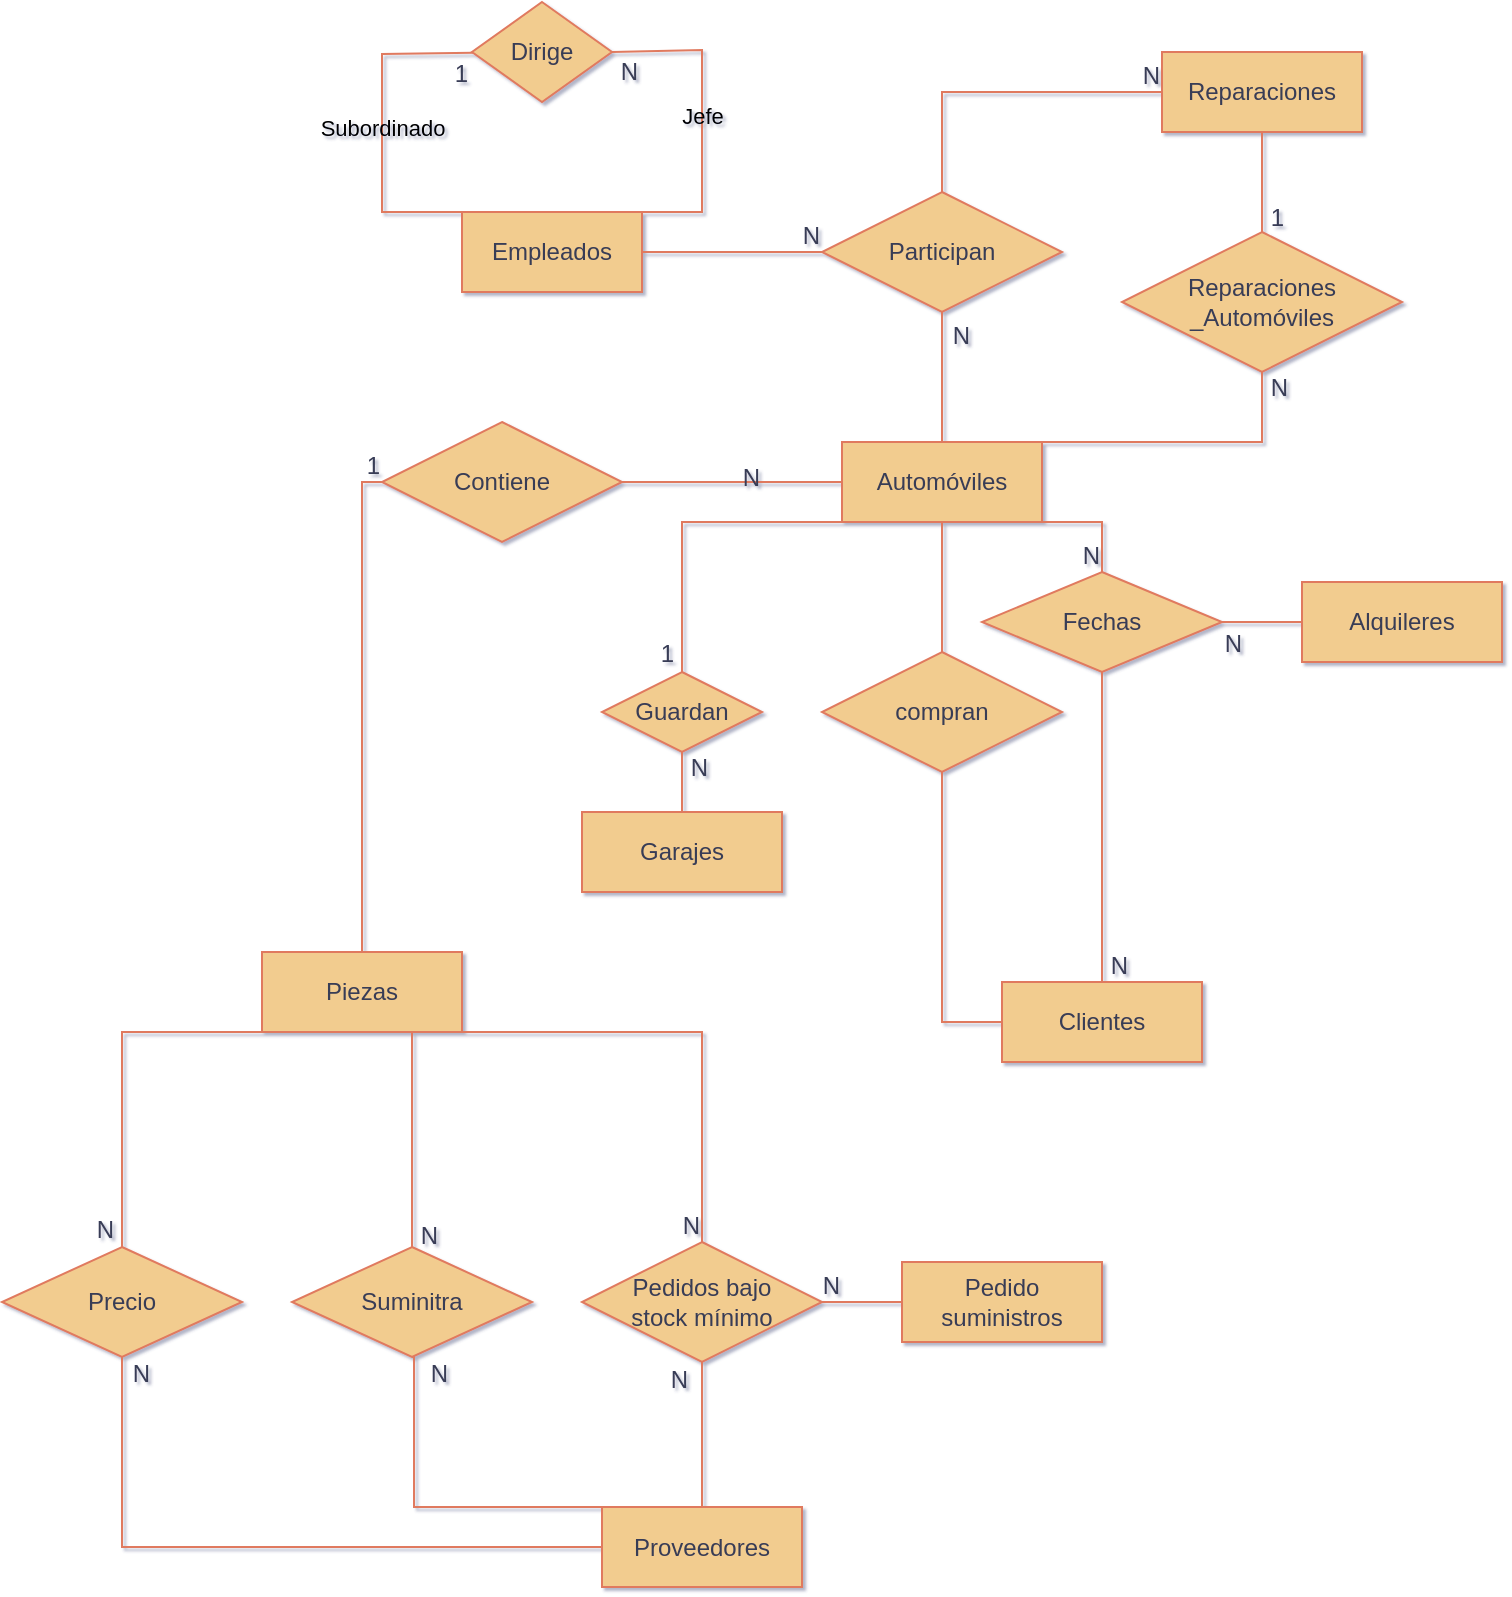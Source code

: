 <mxfile version="24.8.6">
  <diagram name="Página-1" id="gJw8Lhun-Aa-bNbXO7BL">
    <mxGraphModel dx="1164" dy="1044" grid="1" gridSize="10" guides="1" tooltips="1" connect="1" arrows="1" fold="1" page="1" pageScale="1" pageWidth="827" pageHeight="1169" background="none" math="0" shadow="1">
      <root>
        <mxCell id="0" />
        <mxCell id="1" parent="0" />
        <mxCell id="eUfo0shMedG3Ke2v0n19-7" value="Clientes" style="whiteSpace=wrap;html=1;align=center;labelBackgroundColor=none;fillColor=#F2CC8F;strokeColor=#E07A5F;fontColor=#393C56;rounded=0;" parent="1" vertex="1">
          <mxGeometry x="520" y="690" width="100" height="40" as="geometry" />
        </mxCell>
        <mxCell id="eUfo0shMedG3Ke2v0n19-8" value="Alquileres" style="whiteSpace=wrap;html=1;align=center;labelBackgroundColor=none;fillColor=#F2CC8F;strokeColor=#E07A5F;fontColor=#393C56;rounded=0;" parent="1" vertex="1">
          <mxGeometry x="670" y="490" width="100" height="40" as="geometry" />
        </mxCell>
        <mxCell id="eUfo0shMedG3Ke2v0n19-9" value="Piezas" style="whiteSpace=wrap;html=1;align=center;labelBackgroundColor=none;fillColor=#F2CC8F;strokeColor=#E07A5F;fontColor=#393C56;rounded=0;" parent="1" vertex="1">
          <mxGeometry x="150" y="675" width="100" height="40" as="geometry" />
        </mxCell>
        <mxCell id="eUfo0shMedG3Ke2v0n19-10" value="Reparaciones" style="whiteSpace=wrap;html=1;align=center;labelBackgroundColor=none;fillColor=#F2CC8F;strokeColor=#E07A5F;fontColor=#393C56;rounded=0;" parent="1" vertex="1">
          <mxGeometry x="600" y="225" width="100" height="40" as="geometry" />
        </mxCell>
        <mxCell id="eUfo0shMedG3Ke2v0n19-11" value="Automóviles" style="whiteSpace=wrap;html=1;align=center;labelBackgroundColor=none;fillColor=#F2CC8F;strokeColor=#E07A5F;fontColor=#393C56;rounded=0;" parent="1" vertex="1">
          <mxGeometry x="440" y="420" width="100" height="40" as="geometry" />
        </mxCell>
        <mxCell id="eUfo0shMedG3Ke2v0n19-12" value="Proveedores" style="whiteSpace=wrap;html=1;align=center;labelBackgroundColor=none;fillColor=#F2CC8F;strokeColor=#E07A5F;fontColor=#393C56;rounded=0;" parent="1" vertex="1">
          <mxGeometry x="320" y="952.5" width="100" height="40" as="geometry" />
        </mxCell>
        <mxCell id="eUfo0shMedG3Ke2v0n19-14" value="Garajes" style="whiteSpace=wrap;html=1;align=center;labelBackgroundColor=none;fillColor=#F2CC8F;strokeColor=#E07A5F;fontColor=#393C56;rounded=0;" parent="1" vertex="1">
          <mxGeometry x="310" y="605" width="100" height="40" as="geometry" />
        </mxCell>
        <mxCell id="eUfo0shMedG3Ke2v0n19-15" value="Empleados" style="whiteSpace=wrap;html=1;align=center;labelBackgroundColor=none;fillColor=#F2CC8F;strokeColor=#E07A5F;fontColor=#393C56;rounded=0;" parent="1" vertex="1">
          <mxGeometry x="250" y="305" width="90" height="40" as="geometry" />
        </mxCell>
        <mxCell id="eUfo0shMedG3Ke2v0n19-24" value="Dirige" style="shape=rhombus;perimeter=rhombusPerimeter;whiteSpace=wrap;html=1;align=center;labelBackgroundColor=none;fillColor=#F2CC8F;strokeColor=#E07A5F;fontColor=#393C56;rounded=0;" parent="1" vertex="1">
          <mxGeometry x="255" y="200" width="70" height="50" as="geometry" />
        </mxCell>
        <mxCell id="eUfo0shMedG3Ke2v0n19-36" value="Subordinado" style="endArrow=none;html=1;rounded=0;labelBackgroundColor=none;strokeColor=#E07A5F;fontColor=default;" parent="1" source="eUfo0shMedG3Ke2v0n19-24" edge="1">
          <mxGeometry relative="1" as="geometry">
            <mxPoint x="210" y="196" as="sourcePoint" />
            <mxPoint x="250" y="305" as="targetPoint" />
            <Array as="points">
              <mxPoint x="210" y="226" />
              <mxPoint x="210" y="305" />
            </Array>
          </mxGeometry>
        </mxCell>
        <mxCell id="eUfo0shMedG3Ke2v0n19-37" value="1" style="resizable=0;html=1;whiteSpace=wrap;align=right;verticalAlign=bottom;labelBackgroundColor=none;fillColor=#F2CC8F;strokeColor=#E07A5F;fontColor=#393C56;rounded=0;" parent="eUfo0shMedG3Ke2v0n19-36" connectable="0" vertex="1">
          <mxGeometry x="1" relative="1" as="geometry">
            <mxPoint x="5" y="-61" as="offset" />
          </mxGeometry>
        </mxCell>
        <mxCell id="eUfo0shMedG3Ke2v0n19-38" value="Jefe" style="endArrow=none;html=1;rounded=0;entryX=1;entryY=0;entryDx=0;entryDy=0;exitX=1;exitY=0.5;exitDx=0;exitDy=0;labelBackgroundColor=none;strokeColor=#E07A5F;fontColor=default;" parent="1" source="eUfo0shMedG3Ke2v0n19-24" target="eUfo0shMedG3Ke2v0n19-15" edge="1">
          <mxGeometry x="0.007" relative="1" as="geometry">
            <mxPoint x="340" y="224" as="sourcePoint" />
            <mxPoint x="370" y="296" as="targetPoint" />
            <Array as="points">
              <mxPoint x="370" y="224" />
              <mxPoint x="370" y="305" />
            </Array>
            <mxPoint as="offset" />
          </mxGeometry>
        </mxCell>
        <mxCell id="eUfo0shMedG3Ke2v0n19-39" value="N" style="resizable=0;html=1;whiteSpace=wrap;align=right;verticalAlign=bottom;labelBackgroundColor=none;fillColor=#F2CC8F;strokeColor=#E07A5F;fontColor=#393C56;rounded=0;" parent="eUfo0shMedG3Ke2v0n19-38" connectable="0" vertex="1">
          <mxGeometry x="1" relative="1" as="geometry">
            <mxPoint x="-1" y="-62" as="offset" />
          </mxGeometry>
        </mxCell>
        <mxCell id="eUfo0shMedG3Ke2v0n19-42" style="edgeStyle=orthogonalEdgeStyle;rounded=0;orthogonalLoop=1;jettySize=auto;html=1;exitX=0.5;exitY=1;exitDx=0;exitDy=0;labelBackgroundColor=none;strokeColor=#E07A5F;fontColor=default;" parent="1" source="eUfo0shMedG3Ke2v0n19-10" target="eUfo0shMedG3Ke2v0n19-10" edge="1">
          <mxGeometry relative="1" as="geometry" />
        </mxCell>
        <mxCell id="eUfo0shMedG3Ke2v0n19-51" value="Precio" style="shape=rhombus;perimeter=rhombusPerimeter;whiteSpace=wrap;html=1;align=center;labelBackgroundColor=none;fillColor=#F2CC8F;strokeColor=#E07A5F;fontColor=#393C56;rounded=0;" vertex="1" parent="1">
          <mxGeometry x="20" y="822.5" width="120" height="55" as="geometry" />
        </mxCell>
        <mxCell id="yg8PxBLgU_6ZOjR3Xr8K-7" value="Fechas" style="shape=rhombus;perimeter=rhombusPerimeter;whiteSpace=wrap;html=1;align=center;labelBackgroundColor=none;fillColor=#F2CC8F;strokeColor=#E07A5F;fontColor=#393C56;rounded=0;" vertex="1" parent="1">
          <mxGeometry x="510" y="485" width="120" height="50" as="geometry" />
        </mxCell>
        <mxCell id="eUfo0shMedG3Ke2v0n19-67" value="Contiene" style="shape=rhombus;perimeter=rhombusPerimeter;whiteSpace=wrap;html=1;align=center;labelBackgroundColor=none;fillColor=#F2CC8F;strokeColor=#E07A5F;fontColor=#393C56;rounded=0;" vertex="1" parent="1">
          <mxGeometry x="210" y="410" width="120" height="60" as="geometry" />
        </mxCell>
        <mxCell id="yg8PxBLgU_6ZOjR3Xr8K-19" value="&lt;div&gt;Guardan&lt;/div&gt;" style="shape=rhombus;perimeter=rhombusPerimeter;whiteSpace=wrap;html=1;align=center;labelBackgroundColor=none;fillColor=#F2CC8F;strokeColor=#E07A5F;fontColor=#393C56;rounded=0;" vertex="1" parent="1">
          <mxGeometry x="320" y="535" width="80" height="40" as="geometry" />
        </mxCell>
        <mxCell id="yg8PxBLgU_6ZOjR3Xr8K-25" value="" style="endArrow=none;html=1;rounded=0;fontSize=12;startSize=8;endSize=8;entryX=0;entryY=0.5;entryDx=0;entryDy=0;exitX=1;exitY=0.5;exitDx=0;exitDy=0;edgeStyle=orthogonalEdgeStyle;labelBackgroundColor=none;strokeColor=#E07A5F;fontColor=default;" edge="1" parent="1" source="yg8PxBLgU_6ZOjR3Xr8K-7" target="eUfo0shMedG3Ke2v0n19-8">
          <mxGeometry relative="1" as="geometry">
            <mxPoint x="490" y="385" as="sourcePoint" />
            <mxPoint x="650" y="385" as="targetPoint" />
          </mxGeometry>
        </mxCell>
        <mxCell id="yg8PxBLgU_6ZOjR3Xr8K-26" value="N" style="resizable=0;html=1;whiteSpace=wrap;align=right;verticalAlign=bottom;labelBackgroundColor=none;fillColor=#F2CC8F;strokeColor=#E07A5F;fontColor=#393C56;rounded=0;" connectable="0" vertex="1" parent="yg8PxBLgU_6ZOjR3Xr8K-25">
          <mxGeometry x="1" relative="1" as="geometry">
            <mxPoint x="-29" y="19" as="offset" />
          </mxGeometry>
        </mxCell>
        <mxCell id="yg8PxBLgU_6ZOjR3Xr8K-28" value="" style="endArrow=none;html=1;rounded=0;fontSize=12;startSize=8;endSize=8;entryX=0.5;entryY=0;entryDx=0;entryDy=0;exitX=0.5;exitY=1;exitDx=0;exitDy=0;elbow=vertical;labelBackgroundColor=none;strokeColor=#E07A5F;fontColor=default;" edge="1" parent="1" source="eUfo0shMedG3Ke2v0n19-11" target="yg8PxBLgU_6ZOjR3Xr8K-88">
          <mxGeometry relative="1" as="geometry">
            <mxPoint x="630" y="680" as="sourcePoint" />
            <mxPoint x="670" y="680" as="targetPoint" />
          </mxGeometry>
        </mxCell>
        <mxCell id="yg8PxBLgU_6ZOjR3Xr8K-29" value="N" style="resizable=0;html=1;whiteSpace=wrap;align=right;verticalAlign=bottom;labelBackgroundColor=none;fillColor=#F2CC8F;strokeColor=#E07A5F;fontColor=#393C56;rounded=0;" connectable="0" vertex="1" parent="yg8PxBLgU_6ZOjR3Xr8K-28">
          <mxGeometry x="1" relative="1" as="geometry">
            <mxPoint y="19" as="offset" />
          </mxGeometry>
        </mxCell>
        <mxCell id="eUfo0shMedG3Ke2v0n19-83" value="" style="resizable=0;html=1;whiteSpace=wrap;align=right;verticalAlign=bottom;labelBackgroundColor=none;fillColor=#F2CC8F;strokeColor=#E07A5F;fontColor=#393C56;rounded=0;" connectable="0" vertex="1" parent="1">
          <mxGeometry x="278" y="842.577" as="geometry" />
        </mxCell>
        <mxCell id="yg8PxBLgU_6ZOjR3Xr8K-35" value="" style="endArrow=none;html=1;rounded=0;fontSize=12;startSize=8;endSize=8;exitX=0;exitY=0.5;exitDx=0;exitDy=0;entryX=0.5;entryY=1;entryDx=0;entryDy=0;labelBackgroundColor=none;strokeColor=#E07A5F;fontColor=default;edgeStyle=elbowEdgeStyle;" edge="1" parent="1" source="eUfo0shMedG3Ke2v0n19-7" target="yg8PxBLgU_6ZOjR3Xr8K-88">
          <mxGeometry relative="1" as="geometry">
            <mxPoint x="620" y="685" as="sourcePoint" />
            <mxPoint x="570" y="655" as="targetPoint" />
            <Array as="points">
              <mxPoint x="490" y="650" />
            </Array>
          </mxGeometry>
        </mxCell>
        <mxCell id="yg8PxBLgU_6ZOjR3Xr8K-36" value="N" style="resizable=0;html=1;whiteSpace=wrap;align=right;verticalAlign=bottom;labelBackgroundColor=none;fillColor=#F2CC8F;strokeColor=#E07A5F;fontColor=#393C56;rounded=0;" connectable="0" vertex="1" parent="yg8PxBLgU_6ZOjR3Xr8K-35">
          <mxGeometry x="1" relative="1" as="geometry" />
        </mxCell>
        <mxCell id="eUfo0shMedG3Ke2v0n19-86" value="" style="endArrow=none;html=1;rounded=0;entryX=0.5;entryY=0;entryDx=0;entryDy=0;exitX=0.25;exitY=1;exitDx=0;exitDy=0;edgeStyle=elbowEdgeStyle;labelBackgroundColor=none;strokeColor=#E07A5F;fontColor=default;" edge="1" parent="1" source="eUfo0shMedG3Ke2v0n19-9" target="eUfo0shMedG3Ke2v0n19-51">
          <mxGeometry relative="1" as="geometry">
            <mxPoint x="250" y="760" as="sourcePoint" />
            <mxPoint x="403" y="826.25" as="targetPoint" />
            <Array as="points">
              <mxPoint x="80" y="760" />
            </Array>
          </mxGeometry>
        </mxCell>
        <mxCell id="eUfo0shMedG3Ke2v0n19-87" value="N" style="resizable=0;html=1;whiteSpace=wrap;align=right;verticalAlign=bottom;labelBackgroundColor=none;fillColor=#F2CC8F;strokeColor=#E07A5F;fontColor=#393C56;rounded=0;" connectable="0" vertex="1" parent="eUfo0shMedG3Ke2v0n19-86">
          <mxGeometry x="1" relative="1" as="geometry">
            <mxPoint x="-3" as="offset" />
          </mxGeometry>
        </mxCell>
        <mxCell id="yg8PxBLgU_6ZOjR3Xr8K-40" value="" style="endArrow=none;html=1;rounded=0;fontSize=12;startSize=8;endSize=8;exitX=1;exitY=1;exitDx=0;exitDy=0;entryX=0.5;entryY=0;entryDx=0;entryDy=0;edgeStyle=orthogonalEdgeStyle;labelBackgroundColor=none;strokeColor=#E07A5F;fontColor=default;" edge="1" parent="1" source="eUfo0shMedG3Ke2v0n19-11" target="yg8PxBLgU_6ZOjR3Xr8K-7">
          <mxGeometry relative="1" as="geometry">
            <mxPoint x="520" y="555" as="sourcePoint" />
            <mxPoint x="680" y="555" as="targetPoint" />
            <Array as="points">
              <mxPoint x="570" y="460" />
            </Array>
          </mxGeometry>
        </mxCell>
        <mxCell id="yg8PxBLgU_6ZOjR3Xr8K-41" value="N" style="resizable=0;html=1;whiteSpace=wrap;align=right;verticalAlign=bottom;labelBackgroundColor=none;fillColor=#F2CC8F;strokeColor=#E07A5F;fontColor=#393C56;rounded=0;" connectable="0" vertex="1" parent="yg8PxBLgU_6ZOjR3Xr8K-40">
          <mxGeometry x="1" relative="1" as="geometry" />
        </mxCell>
        <mxCell id="eUfo0shMedG3Ke2v0n19-92" value="" style="endArrow=none;html=1;rounded=0;entryX=0.5;entryY=1;entryDx=0;entryDy=0;exitX=0.5;exitY=0;exitDx=0;exitDy=0;edgeStyle=orthogonalEdgeStyle;labelBackgroundColor=none;strokeColor=#E07A5F;fontColor=default;" edge="1" parent="1" source="eUfo0shMedG3Ke2v0n19-12" target="yg8PxBLgU_6ZOjR3Xr8K-61">
          <mxGeometry relative="1" as="geometry">
            <mxPoint x="323" y="872.5" as="sourcePoint" />
            <mxPoint x="403" y="893.75" as="targetPoint" />
          </mxGeometry>
        </mxCell>
        <mxCell id="eUfo0shMedG3Ke2v0n19-93" value="N" style="resizable=0;html=1;whiteSpace=wrap;align=right;verticalAlign=bottom;labelBackgroundColor=none;fillColor=#F2CC8F;strokeColor=#E07A5F;fontColor=#393C56;rounded=0;" connectable="0" vertex="1" parent="eUfo0shMedG3Ke2v0n19-92">
          <mxGeometry x="1" relative="1" as="geometry">
            <mxPoint x="-6" y="17" as="offset" />
          </mxGeometry>
        </mxCell>
        <mxCell id="yg8PxBLgU_6ZOjR3Xr8K-42" value="" style="endArrow=none;html=1;rounded=0;fontSize=12;startSize=8;endSize=8;curved=1;exitX=0.5;exitY=1;exitDx=0;exitDy=0;entryX=0.5;entryY=0;entryDx=0;entryDy=0;labelBackgroundColor=none;strokeColor=#E07A5F;fontColor=default;" edge="1" parent="1" source="yg8PxBLgU_6ZOjR3Xr8K-7" target="eUfo0shMedG3Ke2v0n19-7">
          <mxGeometry relative="1" as="geometry">
            <mxPoint x="730" y="495" as="sourcePoint" />
            <mxPoint x="890" y="495" as="targetPoint" />
          </mxGeometry>
        </mxCell>
        <mxCell id="yg8PxBLgU_6ZOjR3Xr8K-43" value="N" style="resizable=0;html=1;whiteSpace=wrap;align=right;verticalAlign=bottom;labelBackgroundColor=none;fillColor=#F2CC8F;strokeColor=#E07A5F;fontColor=#393C56;rounded=0;" connectable="0" vertex="1" parent="yg8PxBLgU_6ZOjR3Xr8K-42">
          <mxGeometry x="1" relative="1" as="geometry">
            <mxPoint x="14" as="offset" />
          </mxGeometry>
        </mxCell>
        <mxCell id="eUfo0shMedG3Ke2v0n19-94" value="" style="endArrow=none;html=1;rounded=0;entryX=0.5;entryY=1;entryDx=0;entryDy=0;exitX=0;exitY=0.5;exitDx=0;exitDy=0;edgeStyle=orthogonalEdgeStyle;labelBackgroundColor=none;strokeColor=#E07A5F;fontColor=default;" edge="1" parent="1" source="eUfo0shMedG3Ke2v0n19-12" target="eUfo0shMedG3Ke2v0n19-51">
          <mxGeometry relative="1" as="geometry">
            <mxPoint x="268" y="966.5" as="sourcePoint" />
            <mxPoint x="278" y="887.5" as="targetPoint" />
          </mxGeometry>
        </mxCell>
        <mxCell id="eUfo0shMedG3Ke2v0n19-95" value="N" style="resizable=0;html=1;whiteSpace=wrap;align=right;verticalAlign=bottom;labelBackgroundColor=none;fillColor=#F2CC8F;strokeColor=#E07A5F;fontColor=#393C56;rounded=0;" connectable="0" vertex="1" parent="eUfo0shMedG3Ke2v0n19-94">
          <mxGeometry x="1" relative="1" as="geometry">
            <mxPoint x="15" y="17" as="offset" />
          </mxGeometry>
        </mxCell>
        <mxCell id="yg8PxBLgU_6ZOjR3Xr8K-46" value="" style="endArrow=none;html=1;rounded=0;fontSize=12;startSize=8;endSize=8;entryX=0;entryY=0.5;entryDx=0;entryDy=0;exitX=0.5;exitY=0;exitDx=0;exitDy=0;edgeStyle=orthogonalEdgeStyle;labelBackgroundColor=none;strokeColor=#E07A5F;fontColor=default;" edge="1" parent="1" source="yg8PxBLgU_6ZOjR3Xr8K-48" target="eUfo0shMedG3Ke2v0n19-10">
          <mxGeometry relative="1" as="geometry">
            <mxPoint x="360" y="325" as="sourcePoint" />
            <mxPoint x="520" y="325" as="targetPoint" />
            <Array as="points">
              <mxPoint x="490" y="245" />
            </Array>
          </mxGeometry>
        </mxCell>
        <mxCell id="yg8PxBLgU_6ZOjR3Xr8K-47" value="N" style="resizable=0;html=1;whiteSpace=wrap;align=right;verticalAlign=bottom;labelBackgroundColor=none;fillColor=#F2CC8F;strokeColor=#E07A5F;fontColor=#393C56;rounded=0;" connectable="0" vertex="1" parent="yg8PxBLgU_6ZOjR3Xr8K-46">
          <mxGeometry x="1" relative="1" as="geometry" />
        </mxCell>
        <mxCell id="yg8PxBLgU_6ZOjR3Xr8K-48" value="Participan" style="shape=rhombus;perimeter=rhombusPerimeter;whiteSpace=wrap;html=1;align=center;labelBackgroundColor=none;fillColor=#F2CC8F;strokeColor=#E07A5F;fontColor=#393C56;rounded=0;" vertex="1" parent="1">
          <mxGeometry x="430" y="295" width="120" height="60" as="geometry" />
        </mxCell>
        <mxCell id="yg8PxBLgU_6ZOjR3Xr8K-50" value="" style="endArrow=none;html=1;rounded=0;fontSize=12;startSize=8;endSize=8;curved=1;exitX=0.5;exitY=0;exitDx=0;exitDy=0;entryX=0.5;entryY=1;entryDx=0;entryDy=0;labelBackgroundColor=none;strokeColor=#E07A5F;fontColor=default;" edge="1" parent="1" source="eUfo0shMedG3Ke2v0n19-11" target="yg8PxBLgU_6ZOjR3Xr8K-48">
          <mxGeometry relative="1" as="geometry">
            <mxPoint x="590" y="355" as="sourcePoint" />
            <mxPoint x="750" y="355" as="targetPoint" />
          </mxGeometry>
        </mxCell>
        <mxCell id="yg8PxBLgU_6ZOjR3Xr8K-51" value="N" style="resizable=0;html=1;whiteSpace=wrap;align=right;verticalAlign=bottom;labelBackgroundColor=none;fillColor=#F2CC8F;strokeColor=#E07A5F;fontColor=#393C56;rounded=0;" connectable="0" vertex="1" parent="yg8PxBLgU_6ZOjR3Xr8K-50">
          <mxGeometry x="1" relative="1" as="geometry">
            <mxPoint x="15" y="20" as="offset" />
          </mxGeometry>
        </mxCell>
        <mxCell id="yg8PxBLgU_6ZOjR3Xr8K-52" value="" style="endArrow=none;html=1;rounded=0;fontSize=12;startSize=8;endSize=8;curved=1;exitX=1;exitY=0.5;exitDx=0;exitDy=0;entryX=0;entryY=0.5;entryDx=0;entryDy=0;labelBackgroundColor=none;strokeColor=#E07A5F;fontColor=default;" edge="1" parent="1" source="eUfo0shMedG3Ke2v0n19-15" target="yg8PxBLgU_6ZOjR3Xr8K-48">
          <mxGeometry relative="1" as="geometry">
            <mxPoint x="330" y="365" as="sourcePoint" />
            <mxPoint x="490" y="365" as="targetPoint" />
          </mxGeometry>
        </mxCell>
        <mxCell id="yg8PxBLgU_6ZOjR3Xr8K-53" value="N" style="resizable=0;html=1;whiteSpace=wrap;align=right;verticalAlign=bottom;labelBackgroundColor=none;fillColor=#F2CC8F;strokeColor=#E07A5F;fontColor=#393C56;rounded=0;" connectable="0" vertex="1" parent="yg8PxBLgU_6ZOjR3Xr8K-52">
          <mxGeometry x="1" relative="1" as="geometry" />
        </mxCell>
        <mxCell id="yg8PxBLgU_6ZOjR3Xr8K-55" value="" style="endArrow=none;html=1;rounded=0;fontSize=12;startSize=8;endSize=8;curved=1;exitX=1;exitY=0.5;exitDx=0;exitDy=0;entryX=0;entryY=0.5;entryDx=0;entryDy=0;labelBackgroundColor=none;strokeColor=#E07A5F;fontColor=default;" edge="1" parent="1" source="eUfo0shMedG3Ke2v0n19-67" target="eUfo0shMedG3Ke2v0n19-11">
          <mxGeometry relative="1" as="geometry">
            <mxPoint x="340" y="635" as="sourcePoint" />
            <mxPoint x="500" y="635" as="targetPoint" />
          </mxGeometry>
        </mxCell>
        <mxCell id="yg8PxBLgU_6ZOjR3Xr8K-56" value="N" style="resizable=0;html=1;whiteSpace=wrap;align=right;verticalAlign=bottom;labelBackgroundColor=none;fillColor=#F2CC8F;strokeColor=#E07A5F;fontColor=#393C56;rounded=0;" connectable="0" vertex="1" parent="yg8PxBLgU_6ZOjR3Xr8K-55">
          <mxGeometry x="1" relative="1" as="geometry">
            <mxPoint x="-40" y="6" as="offset" />
          </mxGeometry>
        </mxCell>
        <mxCell id="yg8PxBLgU_6ZOjR3Xr8K-57" value="" style="endArrow=none;html=1;rounded=0;fontSize=12;startSize=8;endSize=8;exitX=0.5;exitY=0;exitDx=0;exitDy=0;entryX=0;entryY=0.5;entryDx=0;entryDy=0;edgeStyle=orthogonalEdgeStyle;labelBackgroundColor=none;strokeColor=#E07A5F;fontColor=default;" edge="1" parent="1" source="eUfo0shMedG3Ke2v0n19-9" target="eUfo0shMedG3Ke2v0n19-67">
          <mxGeometry relative="1" as="geometry">
            <mxPoint x="210" y="750" as="sourcePoint" />
            <mxPoint x="320" y="715.0" as="targetPoint" />
          </mxGeometry>
        </mxCell>
        <mxCell id="yg8PxBLgU_6ZOjR3Xr8K-58" value="1" style="resizable=0;html=1;whiteSpace=wrap;align=right;verticalAlign=bottom;labelBackgroundColor=none;fillColor=#F2CC8F;strokeColor=#E07A5F;fontColor=#393C56;rounded=0;" connectable="0" vertex="1" parent="yg8PxBLgU_6ZOjR3Xr8K-57">
          <mxGeometry x="1" relative="1" as="geometry" />
        </mxCell>
        <mxCell id="yg8PxBLgU_6ZOjR3Xr8K-59" value="Pedido suministros" style="whiteSpace=wrap;html=1;align=center;labelBackgroundColor=none;fillColor=#F2CC8F;strokeColor=#E07A5F;fontColor=#393C56;rounded=0;" vertex="1" parent="1">
          <mxGeometry x="470" y="830" width="100" height="40" as="geometry" />
        </mxCell>
        <mxCell id="yg8PxBLgU_6ZOjR3Xr8K-61" value="&lt;div&gt;Pedidos bajo &lt;br&gt;&lt;/div&gt;&lt;div&gt;stock mínimo&lt;br&gt;&lt;/div&gt;" style="shape=rhombus;perimeter=rhombusPerimeter;whiteSpace=wrap;html=1;align=center;labelBackgroundColor=none;fillColor=#F2CC8F;strokeColor=#E07A5F;fontColor=#393C56;rounded=0;" vertex="1" parent="1">
          <mxGeometry x="310" y="820" width="120" height="60" as="geometry" />
        </mxCell>
        <mxCell id="yg8PxBLgU_6ZOjR3Xr8K-66" value="" style="endArrow=none;html=1;rounded=0;fontSize=12;startSize=8;endSize=8;exitX=1;exitY=1;exitDx=0;exitDy=0;entryX=0.5;entryY=0;entryDx=0;entryDy=0;edgeStyle=orthogonalEdgeStyle;labelBackgroundColor=none;strokeColor=#E07A5F;fontColor=default;" edge="1" parent="1" source="eUfo0shMedG3Ke2v0n19-9" target="yg8PxBLgU_6ZOjR3Xr8K-61">
          <mxGeometry relative="1" as="geometry">
            <mxPoint x="280" y="760" as="sourcePoint" />
            <mxPoint x="440" y="760" as="targetPoint" />
            <Array as="points">
              <mxPoint x="370" y="715" />
            </Array>
          </mxGeometry>
        </mxCell>
        <mxCell id="yg8PxBLgU_6ZOjR3Xr8K-67" value="N" style="resizable=0;html=1;whiteSpace=wrap;align=right;verticalAlign=bottom;labelBackgroundColor=none;fillColor=#F2CC8F;strokeColor=#E07A5F;fontColor=#393C56;rounded=0;" connectable="0" vertex="1" parent="yg8PxBLgU_6ZOjR3Xr8K-66">
          <mxGeometry x="1" relative="1" as="geometry" />
        </mxCell>
        <mxCell id="yg8PxBLgU_6ZOjR3Xr8K-68" value="Suminitra" style="shape=rhombus;perimeter=rhombusPerimeter;whiteSpace=wrap;html=1;align=center;labelBackgroundColor=none;fillColor=#F2CC8F;strokeColor=#E07A5F;fontColor=#393C56;rounded=0;" vertex="1" parent="1">
          <mxGeometry x="165" y="822.5" width="120" height="55" as="geometry" />
        </mxCell>
        <mxCell id="yg8PxBLgU_6ZOjR3Xr8K-71" value="" style="endArrow=none;html=1;rounded=0;fontSize=12;startSize=8;endSize=8;entryX=0;entryY=0;entryDx=0;entryDy=0;exitX=0.5;exitY=1;exitDx=0;exitDy=0;edgeStyle=elbowEdgeStyle;labelBackgroundColor=none;strokeColor=#E07A5F;fontColor=default;" edge="1" parent="1" source="yg8PxBLgU_6ZOjR3Xr8K-68" target="eUfo0shMedG3Ke2v0n19-12">
          <mxGeometry relative="1" as="geometry">
            <mxPoint x="231" y="892.5" as="sourcePoint" />
            <mxPoint x="326" y="967.5" as="targetPoint" />
            <Array as="points">
              <mxPoint x="226" y="945" />
            </Array>
          </mxGeometry>
        </mxCell>
        <mxCell id="yg8PxBLgU_6ZOjR3Xr8K-72" value="N" style="resizable=0;html=1;whiteSpace=wrap;align=right;verticalAlign=bottom;labelBackgroundColor=none;fillColor=#F2CC8F;strokeColor=#E07A5F;fontColor=#393C56;rounded=0;" connectable="0" vertex="1" parent="yg8PxBLgU_6ZOjR3Xr8K-71">
          <mxGeometry x="1" relative="1" as="geometry">
            <mxPoint x="-76" y="-58" as="offset" />
          </mxGeometry>
        </mxCell>
        <mxCell id="yg8PxBLgU_6ZOjR3Xr8K-73" value="" style="endArrow=none;html=1;rounded=0;fontSize=12;startSize=8;endSize=8;curved=1;exitX=0.75;exitY=1;exitDx=0;exitDy=0;entryX=0.5;entryY=0;entryDx=0;entryDy=0;labelBackgroundColor=none;strokeColor=#E07A5F;fontColor=default;" edge="1" parent="1" source="eUfo0shMedG3Ke2v0n19-9" target="yg8PxBLgU_6ZOjR3Xr8K-68">
          <mxGeometry relative="1" as="geometry">
            <mxPoint x="240" y="800" as="sourcePoint" />
            <mxPoint x="240" y="780" as="targetPoint" />
          </mxGeometry>
        </mxCell>
        <mxCell id="yg8PxBLgU_6ZOjR3Xr8K-74" value="N" style="resizable=0;html=1;whiteSpace=wrap;align=right;verticalAlign=bottom;labelBackgroundColor=none;fillColor=#F2CC8F;strokeColor=#E07A5F;fontColor=#393C56;rounded=0;" connectable="0" vertex="1" parent="yg8PxBLgU_6ZOjR3Xr8K-73">
          <mxGeometry x="1" relative="1" as="geometry">
            <mxPoint x="14" y="3" as="offset" />
          </mxGeometry>
        </mxCell>
        <mxCell id="yg8PxBLgU_6ZOjR3Xr8K-75" value="&lt;div&gt;Reparaciones&lt;/div&gt;&lt;div&gt;_Automóviles&lt;/div&gt;" style="shape=rhombus;perimeter=rhombusPerimeter;whiteSpace=wrap;html=1;align=center;labelBackgroundColor=none;fillColor=#F2CC8F;strokeColor=#E07A5F;fontColor=#393C56;rounded=0;" vertex="1" parent="1">
          <mxGeometry x="580" y="315" width="140" height="70" as="geometry" />
        </mxCell>
        <mxCell id="yg8PxBLgU_6ZOjR3Xr8K-76" value="" style="endArrow=none;html=1;rounded=0;fontSize=12;startSize=8;endSize=8;exitX=1;exitY=0;exitDx=0;exitDy=0;entryX=0.5;entryY=1;entryDx=0;entryDy=0;edgeStyle=orthogonalEdgeStyle;labelBackgroundColor=none;strokeColor=#E07A5F;fontColor=default;" edge="1" parent="1" source="eUfo0shMedG3Ke2v0n19-11" target="yg8PxBLgU_6ZOjR3Xr8K-75">
          <mxGeometry relative="1" as="geometry">
            <mxPoint x="560" y="415" as="sourcePoint" />
            <mxPoint x="720" y="415" as="targetPoint" />
            <Array as="points">
              <mxPoint x="650" y="420" />
            </Array>
          </mxGeometry>
        </mxCell>
        <mxCell id="yg8PxBLgU_6ZOjR3Xr8K-77" value="N" style="resizable=0;html=1;whiteSpace=wrap;align=right;verticalAlign=bottom;labelBackgroundColor=none;fillColor=#F2CC8F;strokeColor=#E07A5F;fontColor=#393C56;rounded=0;" connectable="0" vertex="1" parent="yg8PxBLgU_6ZOjR3Xr8K-76">
          <mxGeometry x="1" relative="1" as="geometry">
            <mxPoint x="14" y="16" as="offset" />
          </mxGeometry>
        </mxCell>
        <mxCell id="yg8PxBLgU_6ZOjR3Xr8K-78" value="" style="endArrow=none;html=1;rounded=0;fontSize=12;startSize=8;endSize=8;curved=1;exitX=0.5;exitY=1;exitDx=0;exitDy=0;entryX=0.5;entryY=0;entryDx=0;entryDy=0;labelBackgroundColor=none;strokeColor=#E07A5F;fontColor=default;" edge="1" parent="1" source="eUfo0shMedG3Ke2v0n19-10" target="yg8PxBLgU_6ZOjR3Xr8K-75">
          <mxGeometry relative="1" as="geometry">
            <mxPoint x="690" y="315" as="sourcePoint" />
            <mxPoint x="850" y="315" as="targetPoint" />
          </mxGeometry>
        </mxCell>
        <mxCell id="yg8PxBLgU_6ZOjR3Xr8K-79" value="1" style="resizable=0;html=1;whiteSpace=wrap;align=right;verticalAlign=bottom;labelBackgroundColor=none;fillColor=#F2CC8F;strokeColor=#E07A5F;fontColor=#393C56;rounded=0;" connectable="0" vertex="1" parent="yg8PxBLgU_6ZOjR3Xr8K-78">
          <mxGeometry x="1" relative="1" as="geometry">
            <mxPoint x="12" y="1" as="offset" />
          </mxGeometry>
        </mxCell>
        <mxCell id="yg8PxBLgU_6ZOjR3Xr8K-80" value="" style="endArrow=none;html=1;rounded=0;fontSize=12;startSize=8;endSize=8;curved=1;exitX=1;exitY=0.5;exitDx=0;exitDy=0;entryX=0;entryY=0.5;entryDx=0;entryDy=0;labelBackgroundColor=none;strokeColor=#E07A5F;fontColor=default;" edge="1" parent="1" source="yg8PxBLgU_6ZOjR3Xr8K-61" target="yg8PxBLgU_6ZOjR3Xr8K-59">
          <mxGeometry relative="1" as="geometry">
            <mxPoint x="410" y="805" as="sourcePoint" />
            <mxPoint x="570" y="805" as="targetPoint" />
          </mxGeometry>
        </mxCell>
        <mxCell id="yg8PxBLgU_6ZOjR3Xr8K-81" value="N" style="resizable=0;html=1;whiteSpace=wrap;align=right;verticalAlign=bottom;labelBackgroundColor=none;fillColor=#F2CC8F;strokeColor=#E07A5F;fontColor=#393C56;rounded=0;" connectable="0" vertex="1" parent="yg8PxBLgU_6ZOjR3Xr8K-80">
          <mxGeometry x="1" relative="1" as="geometry">
            <mxPoint x="-30" as="offset" />
          </mxGeometry>
        </mxCell>
        <mxCell id="yg8PxBLgU_6ZOjR3Xr8K-82" value="" style="endArrow=none;html=1;rounded=0;fontSize=12;startSize=8;endSize=8;curved=1;exitX=0.5;exitY=0;exitDx=0;exitDy=0;entryX=0.5;entryY=1;entryDx=0;entryDy=0;labelBackgroundColor=none;strokeColor=#E07A5F;fontColor=default;" edge="1" parent="1" source="eUfo0shMedG3Ke2v0n19-14" target="yg8PxBLgU_6ZOjR3Xr8K-19">
          <mxGeometry relative="1" as="geometry">
            <mxPoint x="380" y="590" as="sourcePoint" />
            <mxPoint x="540" y="590" as="targetPoint" />
          </mxGeometry>
        </mxCell>
        <mxCell id="yg8PxBLgU_6ZOjR3Xr8K-83" value="N" style="resizable=0;html=1;whiteSpace=wrap;align=right;verticalAlign=bottom;labelBackgroundColor=none;fillColor=#F2CC8F;strokeColor=#E07A5F;fontColor=#393C56;rounded=0;" connectable="0" vertex="1" parent="yg8PxBLgU_6ZOjR3Xr8K-82">
          <mxGeometry x="1" relative="1" as="geometry">
            <mxPoint x="14" y="16" as="offset" />
          </mxGeometry>
        </mxCell>
        <mxCell id="yg8PxBLgU_6ZOjR3Xr8K-86" value="" style="endArrow=none;html=1;rounded=0;fontSize=12;startSize=8;endSize=8;exitX=0;exitY=1;exitDx=0;exitDy=0;entryX=0.5;entryY=0;entryDx=0;entryDy=0;edgeStyle=elbowEdgeStyle;labelBackgroundColor=none;strokeColor=#E07A5F;fontColor=default;" edge="1" parent="1" source="eUfo0shMedG3Ke2v0n19-11" target="yg8PxBLgU_6ZOjR3Xr8K-19">
          <mxGeometry relative="1" as="geometry">
            <mxPoint x="330" y="500" as="sourcePoint" />
            <mxPoint x="490" y="500" as="targetPoint" />
            <Array as="points">
              <mxPoint x="360" y="500" />
            </Array>
          </mxGeometry>
        </mxCell>
        <mxCell id="yg8PxBLgU_6ZOjR3Xr8K-87" value="1" style="resizable=0;html=1;whiteSpace=wrap;align=right;verticalAlign=bottom;labelBackgroundColor=none;fillColor=#F2CC8F;strokeColor=#E07A5F;fontColor=#393C56;rounded=0;" connectable="0" vertex="1" parent="yg8PxBLgU_6ZOjR3Xr8K-86">
          <mxGeometry x="1" relative="1" as="geometry">
            <mxPoint x="-3" y="-1" as="offset" />
          </mxGeometry>
        </mxCell>
        <mxCell id="yg8PxBLgU_6ZOjR3Xr8K-88" value="compran" style="shape=rhombus;perimeter=rhombusPerimeter;whiteSpace=wrap;html=1;align=center;fillColor=#F2CC8F;strokeColor=#E07A5F;rounded=0;verticalAlign=middle;fontFamily=Helvetica;fontSize=12;fontColor=#393C56;labelBackgroundColor=none;" vertex="1" parent="1">
          <mxGeometry x="430" y="525" width="120" height="60" as="geometry" />
        </mxCell>
      </root>
    </mxGraphModel>
  </diagram>
</mxfile>
